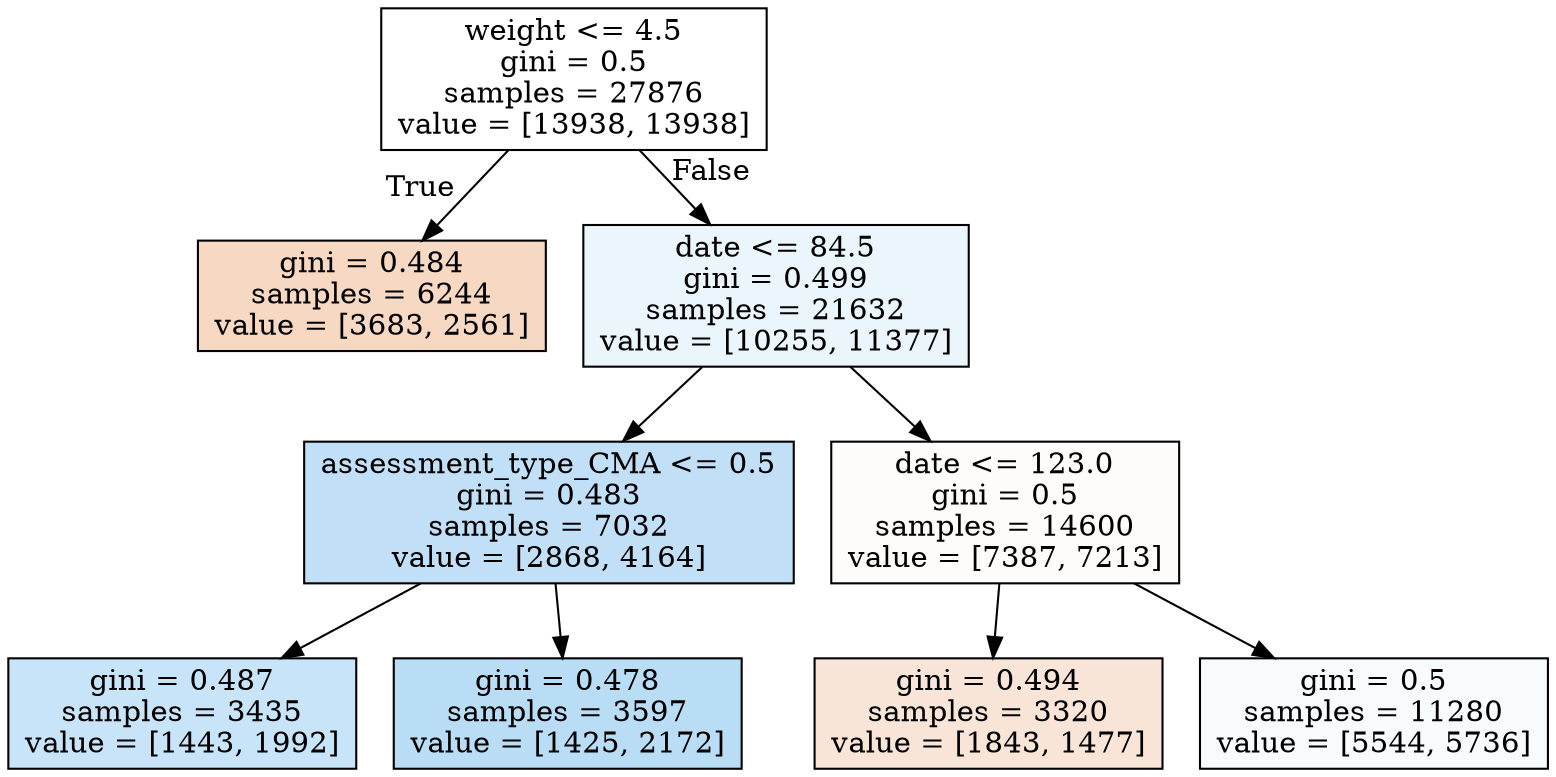 digraph Tree {
node [shape=box, style="filled", color="black"] ;
0 [label="weight <= 4.5\ngini = 0.5\nsamples = 27876\nvalue = [13938, 13938]", fillcolor="#e5813900"] ;
1 [label="gini = 0.484\nsamples = 6244\nvalue = [3683, 2561]", fillcolor="#e581394e"] ;
0 -> 1 [labeldistance=2.5, labelangle=45, headlabel="True"] ;
2 [label="date <= 84.5\ngini = 0.499\nsamples = 21632\nvalue = [10255, 11377]", fillcolor="#399de519"] ;
0 -> 2 [labeldistance=2.5, labelangle=-45, headlabel="False"] ;
3 [label="assessment_type_CMA <= 0.5\ngini = 0.483\nsamples = 7032\nvalue = [2868, 4164]", fillcolor="#399de54f"] ;
2 -> 3 ;
4 [label="gini = 0.487\nsamples = 3435\nvalue = [1443, 1992]", fillcolor="#399de546"] ;
3 -> 4 ;
5 [label="gini = 0.478\nsamples = 3597\nvalue = [1425, 2172]", fillcolor="#399de558"] ;
3 -> 5 ;
6 [label="date <= 123.0\ngini = 0.5\nsamples = 14600\nvalue = [7387, 7213]", fillcolor="#e5813906"] ;
2 -> 6 ;
7 [label="gini = 0.494\nsamples = 3320\nvalue = [1843, 1477]", fillcolor="#e5813933"] ;
6 -> 7 ;
8 [label="gini = 0.5\nsamples = 11280\nvalue = [5544, 5736]", fillcolor="#399de509"] ;
6 -> 8 ;
}